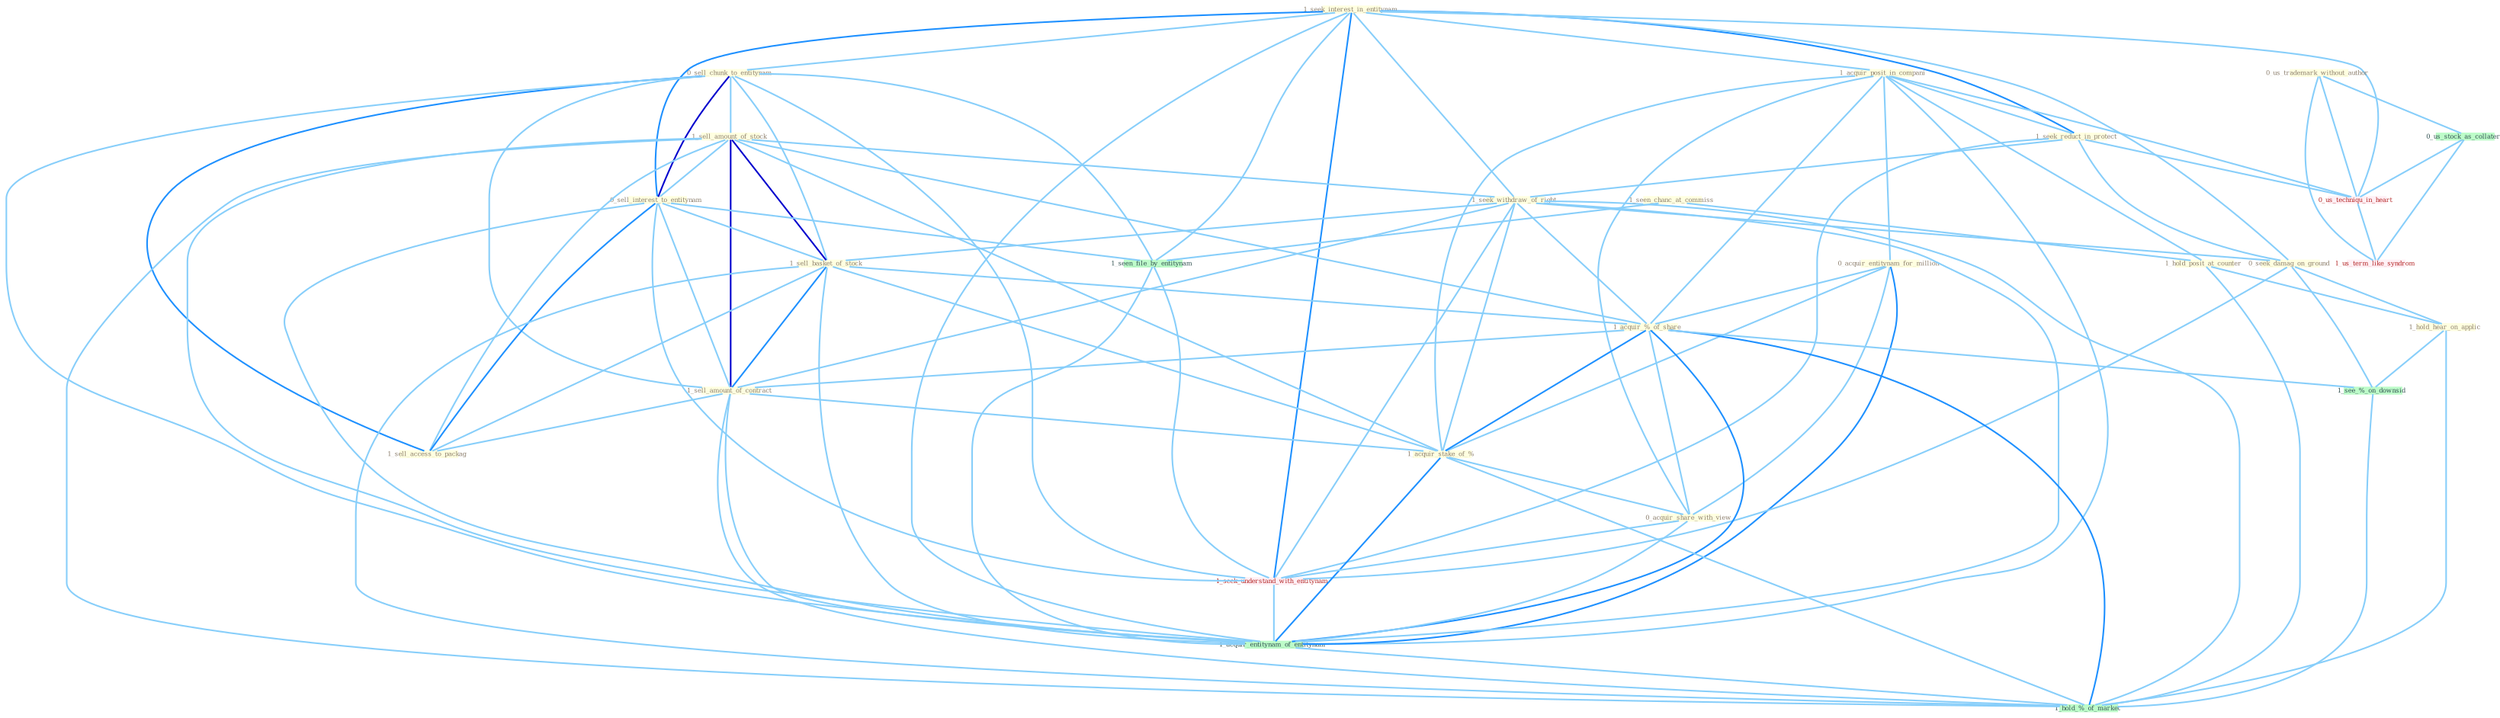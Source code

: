 Graph G{ 
    node
    [shape=polygon,style=filled,width=.5,height=.06,color="#BDFCC9",fixedsize=true,fontsize=4,
    fontcolor="#2f4f4f"];
    {node
    [color="#ffffe0", fontcolor="#8b7d6b"] "1_seek_interest_in_entitynam " "1_acquir_posit_in_compani " "0_sell_chunk_to_entitynam " "0_us_trademark_without_author " "1_sell_amount_of_stock " "1_seek_reduct_in_protect " "0_sell_interest_to_entitynam " "0_acquir_entitynam_for_million " "1_seek_withdraw_of_right " "1_seen_chanc_at_commiss " "1_sell_basket_of_stock " "0_seek_damag_on_ground " "1_acquir_%_of_share " "1_hold_posit_at_counter " "1_sell_amount_of_contract " "1_hold_hear_on_applic " "1_sell_access_to_packag " "1_acquir_stake_of_% " "0_acquir_share_with_view "}
{node [color="#fff0f5", fontcolor="#b22222"] "1_seek_understand_with_entitynam " "0_us_techniqu_in_heart " "1_us_term_like_syndrom "}
edge [color="#B0E2FF"];

	"1_seek_interest_in_entitynam " -- "1_acquir_posit_in_compani " [w="1", color="#87cefa" ];
	"1_seek_interest_in_entitynam " -- "0_sell_chunk_to_entitynam " [w="1", color="#87cefa" ];
	"1_seek_interest_in_entitynam " -- "1_seek_reduct_in_protect " [w="2", color="#1e90ff" , len=0.8];
	"1_seek_interest_in_entitynam " -- "0_sell_interest_to_entitynam " [w="2", color="#1e90ff" , len=0.8];
	"1_seek_interest_in_entitynam " -- "1_seek_withdraw_of_right " [w="1", color="#87cefa" ];
	"1_seek_interest_in_entitynam " -- "0_seek_damag_on_ground " [w="1", color="#87cefa" ];
	"1_seek_interest_in_entitynam " -- "1_seen_file_by_entitynam " [w="1", color="#87cefa" ];
	"1_seek_interest_in_entitynam " -- "1_seek_understand_with_entitynam " [w="2", color="#1e90ff" , len=0.8];
	"1_seek_interest_in_entitynam " -- "1_acquir_entitynam_of_entitynam " [w="1", color="#87cefa" ];
	"1_seek_interest_in_entitynam " -- "0_us_techniqu_in_heart " [w="1", color="#87cefa" ];
	"1_acquir_posit_in_compani " -- "1_seek_reduct_in_protect " [w="1", color="#87cefa" ];
	"1_acquir_posit_in_compani " -- "0_acquir_entitynam_for_million " [w="1", color="#87cefa" ];
	"1_acquir_posit_in_compani " -- "1_acquir_%_of_share " [w="1", color="#87cefa" ];
	"1_acquir_posit_in_compani " -- "1_hold_posit_at_counter " [w="1", color="#87cefa" ];
	"1_acquir_posit_in_compani " -- "1_acquir_stake_of_% " [w="1", color="#87cefa" ];
	"1_acquir_posit_in_compani " -- "0_acquir_share_with_view " [w="1", color="#87cefa" ];
	"1_acquir_posit_in_compani " -- "1_acquir_entitynam_of_entitynam " [w="1", color="#87cefa" ];
	"1_acquir_posit_in_compani " -- "0_us_techniqu_in_heart " [w="1", color="#87cefa" ];
	"0_sell_chunk_to_entitynam " -- "1_sell_amount_of_stock " [w="1", color="#87cefa" ];
	"0_sell_chunk_to_entitynam " -- "0_sell_interest_to_entitynam " [w="3", color="#0000cd" , len=0.6];
	"0_sell_chunk_to_entitynam " -- "1_sell_basket_of_stock " [w="1", color="#87cefa" ];
	"0_sell_chunk_to_entitynam " -- "1_sell_amount_of_contract " [w="1", color="#87cefa" ];
	"0_sell_chunk_to_entitynam " -- "1_sell_access_to_packag " [w="2", color="#1e90ff" , len=0.8];
	"0_sell_chunk_to_entitynam " -- "1_seen_file_by_entitynam " [w="1", color="#87cefa" ];
	"0_sell_chunk_to_entitynam " -- "1_seek_understand_with_entitynam " [w="1", color="#87cefa" ];
	"0_sell_chunk_to_entitynam " -- "1_acquir_entitynam_of_entitynam " [w="1", color="#87cefa" ];
	"0_us_trademark_without_author " -- "0_us_stock_as_collater " [w="1", color="#87cefa" ];
	"0_us_trademark_without_author " -- "0_us_techniqu_in_heart " [w="1", color="#87cefa" ];
	"0_us_trademark_without_author " -- "1_us_term_like_syndrom " [w="1", color="#87cefa" ];
	"1_sell_amount_of_stock " -- "0_sell_interest_to_entitynam " [w="1", color="#87cefa" ];
	"1_sell_amount_of_stock " -- "1_seek_withdraw_of_right " [w="1", color="#87cefa" ];
	"1_sell_amount_of_stock " -- "1_sell_basket_of_stock " [w="3", color="#0000cd" , len=0.6];
	"1_sell_amount_of_stock " -- "1_acquir_%_of_share " [w="1", color="#87cefa" ];
	"1_sell_amount_of_stock " -- "1_sell_amount_of_contract " [w="3", color="#0000cd" , len=0.6];
	"1_sell_amount_of_stock " -- "1_sell_access_to_packag " [w="1", color="#87cefa" ];
	"1_sell_amount_of_stock " -- "1_acquir_stake_of_% " [w="1", color="#87cefa" ];
	"1_sell_amount_of_stock " -- "1_acquir_entitynam_of_entitynam " [w="1", color="#87cefa" ];
	"1_sell_amount_of_stock " -- "1_hold_%_of_market " [w="1", color="#87cefa" ];
	"1_seek_reduct_in_protect " -- "1_seek_withdraw_of_right " [w="1", color="#87cefa" ];
	"1_seek_reduct_in_protect " -- "0_seek_damag_on_ground " [w="1", color="#87cefa" ];
	"1_seek_reduct_in_protect " -- "1_seek_understand_with_entitynam " [w="1", color="#87cefa" ];
	"1_seek_reduct_in_protect " -- "0_us_techniqu_in_heart " [w="1", color="#87cefa" ];
	"0_sell_interest_to_entitynam " -- "1_sell_basket_of_stock " [w="1", color="#87cefa" ];
	"0_sell_interest_to_entitynam " -- "1_sell_amount_of_contract " [w="1", color="#87cefa" ];
	"0_sell_interest_to_entitynam " -- "1_sell_access_to_packag " [w="2", color="#1e90ff" , len=0.8];
	"0_sell_interest_to_entitynam " -- "1_seen_file_by_entitynam " [w="1", color="#87cefa" ];
	"0_sell_interest_to_entitynam " -- "1_seek_understand_with_entitynam " [w="1", color="#87cefa" ];
	"0_sell_interest_to_entitynam " -- "1_acquir_entitynam_of_entitynam " [w="1", color="#87cefa" ];
	"0_acquir_entitynam_for_million " -- "1_acquir_%_of_share " [w="1", color="#87cefa" ];
	"0_acquir_entitynam_for_million " -- "1_acquir_stake_of_% " [w="1", color="#87cefa" ];
	"0_acquir_entitynam_for_million " -- "0_acquir_share_with_view " [w="1", color="#87cefa" ];
	"0_acquir_entitynam_for_million " -- "1_acquir_entitynam_of_entitynam " [w="2", color="#1e90ff" , len=0.8];
	"1_seek_withdraw_of_right " -- "1_sell_basket_of_stock " [w="1", color="#87cefa" ];
	"1_seek_withdraw_of_right " -- "0_seek_damag_on_ground " [w="1", color="#87cefa" ];
	"1_seek_withdraw_of_right " -- "1_acquir_%_of_share " [w="1", color="#87cefa" ];
	"1_seek_withdraw_of_right " -- "1_sell_amount_of_contract " [w="1", color="#87cefa" ];
	"1_seek_withdraw_of_right " -- "1_acquir_stake_of_% " [w="1", color="#87cefa" ];
	"1_seek_withdraw_of_right " -- "1_seek_understand_with_entitynam " [w="1", color="#87cefa" ];
	"1_seek_withdraw_of_right " -- "1_acquir_entitynam_of_entitynam " [w="1", color="#87cefa" ];
	"1_seek_withdraw_of_right " -- "1_hold_%_of_market " [w="1", color="#87cefa" ];
	"1_seen_chanc_at_commiss " -- "1_hold_posit_at_counter " [w="1", color="#87cefa" ];
	"1_seen_chanc_at_commiss " -- "1_seen_file_by_entitynam " [w="1", color="#87cefa" ];
	"1_sell_basket_of_stock " -- "1_acquir_%_of_share " [w="1", color="#87cefa" ];
	"1_sell_basket_of_stock " -- "1_sell_amount_of_contract " [w="2", color="#1e90ff" , len=0.8];
	"1_sell_basket_of_stock " -- "1_sell_access_to_packag " [w="1", color="#87cefa" ];
	"1_sell_basket_of_stock " -- "1_acquir_stake_of_% " [w="1", color="#87cefa" ];
	"1_sell_basket_of_stock " -- "1_acquir_entitynam_of_entitynam " [w="1", color="#87cefa" ];
	"1_sell_basket_of_stock " -- "1_hold_%_of_market " [w="1", color="#87cefa" ];
	"0_seek_damag_on_ground " -- "1_hold_hear_on_applic " [w="1", color="#87cefa" ];
	"0_seek_damag_on_ground " -- "1_seek_understand_with_entitynam " [w="1", color="#87cefa" ];
	"0_seek_damag_on_ground " -- "1_see_%_on_downsid " [w="1", color="#87cefa" ];
	"1_acquir_%_of_share " -- "1_sell_amount_of_contract " [w="1", color="#87cefa" ];
	"1_acquir_%_of_share " -- "1_acquir_stake_of_% " [w="2", color="#1e90ff" , len=0.8];
	"1_acquir_%_of_share " -- "0_acquir_share_with_view " [w="1", color="#87cefa" ];
	"1_acquir_%_of_share " -- "1_acquir_entitynam_of_entitynam " [w="2", color="#1e90ff" , len=0.8];
	"1_acquir_%_of_share " -- "1_see_%_on_downsid " [w="1", color="#87cefa" ];
	"1_acquir_%_of_share " -- "1_hold_%_of_market " [w="2", color="#1e90ff" , len=0.8];
	"1_hold_posit_at_counter " -- "1_hold_hear_on_applic " [w="1", color="#87cefa" ];
	"1_hold_posit_at_counter " -- "1_hold_%_of_market " [w="1", color="#87cefa" ];
	"1_sell_amount_of_contract " -- "1_sell_access_to_packag " [w="1", color="#87cefa" ];
	"1_sell_amount_of_contract " -- "1_acquir_stake_of_% " [w="1", color="#87cefa" ];
	"1_sell_amount_of_contract " -- "1_acquir_entitynam_of_entitynam " [w="1", color="#87cefa" ];
	"1_sell_amount_of_contract " -- "1_hold_%_of_market " [w="1", color="#87cefa" ];
	"1_hold_hear_on_applic " -- "1_see_%_on_downsid " [w="1", color="#87cefa" ];
	"1_hold_hear_on_applic " -- "1_hold_%_of_market " [w="1", color="#87cefa" ];
	"1_acquir_stake_of_% " -- "0_acquir_share_with_view " [w="1", color="#87cefa" ];
	"1_acquir_stake_of_% " -- "1_acquir_entitynam_of_entitynam " [w="2", color="#1e90ff" , len=0.8];
	"1_acquir_stake_of_% " -- "1_hold_%_of_market " [w="1", color="#87cefa" ];
	"0_acquir_share_with_view " -- "1_seek_understand_with_entitynam " [w="1", color="#87cefa" ];
	"0_acquir_share_with_view " -- "1_acquir_entitynam_of_entitynam " [w="1", color="#87cefa" ];
	"1_seen_file_by_entitynam " -- "1_seek_understand_with_entitynam " [w="1", color="#87cefa" ];
	"1_seen_file_by_entitynam " -- "1_acquir_entitynam_of_entitynam " [w="1", color="#87cefa" ];
	"0_us_stock_as_collater " -- "0_us_techniqu_in_heart " [w="1", color="#87cefa" ];
	"0_us_stock_as_collater " -- "1_us_term_like_syndrom " [w="1", color="#87cefa" ];
	"1_seek_understand_with_entitynam " -- "1_acquir_entitynam_of_entitynam " [w="1", color="#87cefa" ];
	"1_acquir_entitynam_of_entitynam " -- "1_hold_%_of_market " [w="1", color="#87cefa" ];
	"0_us_techniqu_in_heart " -- "1_us_term_like_syndrom " [w="1", color="#87cefa" ];
	"1_see_%_on_downsid " -- "1_hold_%_of_market " [w="1", color="#87cefa" ];
}